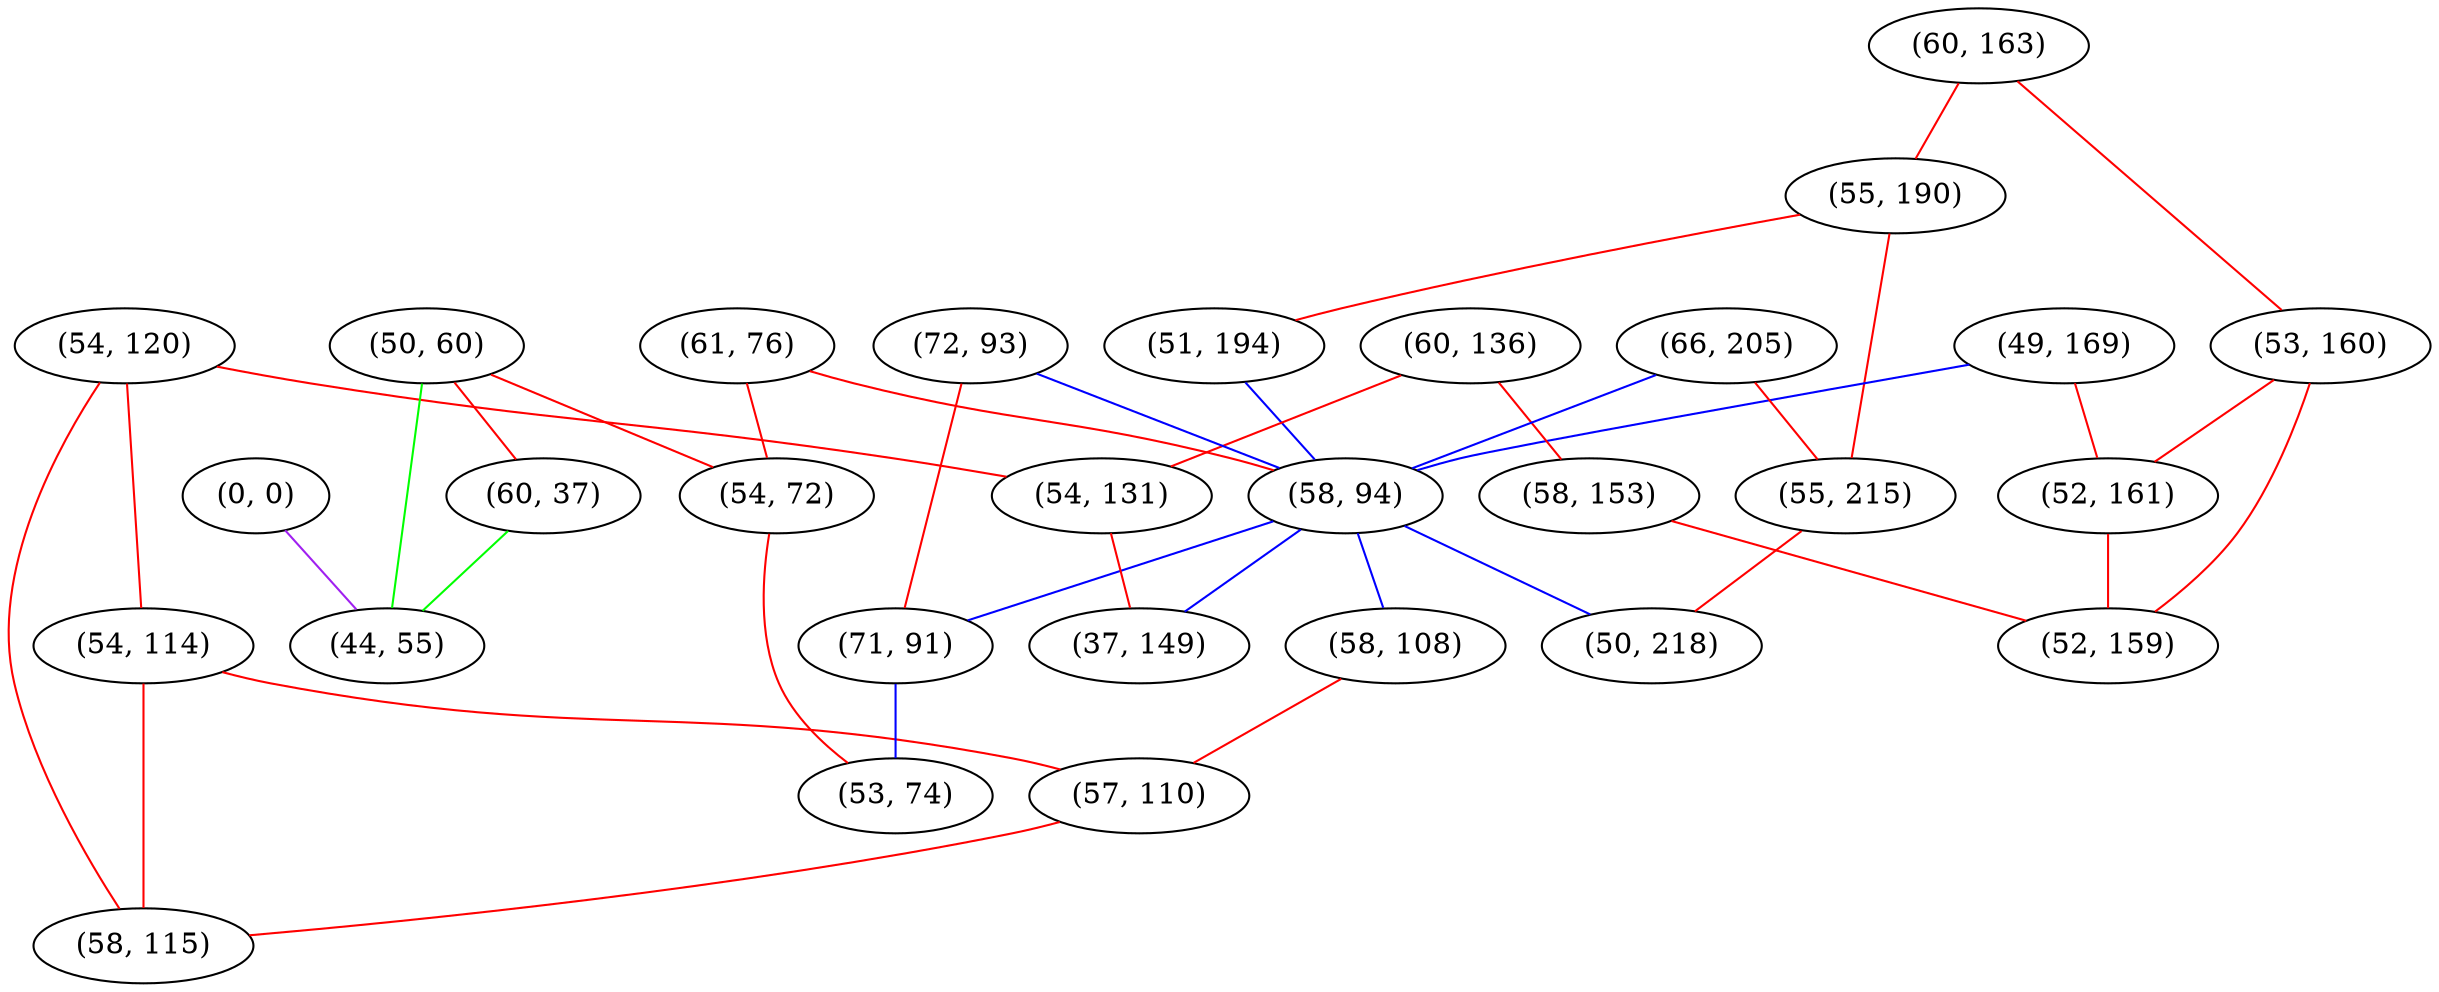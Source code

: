 graph "" {
"(54, 120)";
"(60, 163)";
"(61, 76)";
"(50, 60)";
"(55, 190)";
"(49, 169)";
"(51, 194)";
"(60, 136)";
"(66, 205)";
"(54, 114)";
"(72, 93)";
"(58, 94)";
"(58, 108)";
"(58, 153)";
"(60, 37)";
"(0, 0)";
"(53, 160)";
"(71, 91)";
"(52, 161)";
"(55, 215)";
"(57, 110)";
"(54, 72)";
"(54, 131)";
"(52, 159)";
"(50, 218)";
"(37, 149)";
"(53, 74)";
"(44, 55)";
"(58, 115)";
"(54, 120)" -- "(54, 131)"  [color=red, key=0, weight=1];
"(54, 120)" -- "(54, 114)"  [color=red, key=0, weight=1];
"(54, 120)" -- "(58, 115)"  [color=red, key=0, weight=1];
"(60, 163)" -- "(55, 190)"  [color=red, key=0, weight=1];
"(60, 163)" -- "(53, 160)"  [color=red, key=0, weight=1];
"(61, 76)" -- "(58, 94)"  [color=red, key=0, weight=1];
"(61, 76)" -- "(54, 72)"  [color=red, key=0, weight=1];
"(50, 60)" -- "(60, 37)"  [color=red, key=0, weight=1];
"(50, 60)" -- "(44, 55)"  [color=green, key=0, weight=2];
"(50, 60)" -- "(54, 72)"  [color=red, key=0, weight=1];
"(55, 190)" -- "(51, 194)"  [color=red, key=0, weight=1];
"(55, 190)" -- "(55, 215)"  [color=red, key=0, weight=1];
"(49, 169)" -- "(58, 94)"  [color=blue, key=0, weight=3];
"(49, 169)" -- "(52, 161)"  [color=red, key=0, weight=1];
"(51, 194)" -- "(58, 94)"  [color=blue, key=0, weight=3];
"(60, 136)" -- "(54, 131)"  [color=red, key=0, weight=1];
"(60, 136)" -- "(58, 153)"  [color=red, key=0, weight=1];
"(66, 205)" -- "(58, 94)"  [color=blue, key=0, weight=3];
"(66, 205)" -- "(55, 215)"  [color=red, key=0, weight=1];
"(54, 114)" -- "(57, 110)"  [color=red, key=0, weight=1];
"(54, 114)" -- "(58, 115)"  [color=red, key=0, weight=1];
"(72, 93)" -- "(71, 91)"  [color=red, key=0, weight=1];
"(72, 93)" -- "(58, 94)"  [color=blue, key=0, weight=3];
"(58, 94)" -- "(71, 91)"  [color=blue, key=0, weight=3];
"(58, 94)" -- "(50, 218)"  [color=blue, key=0, weight=3];
"(58, 94)" -- "(37, 149)"  [color=blue, key=0, weight=3];
"(58, 94)" -- "(58, 108)"  [color=blue, key=0, weight=3];
"(58, 108)" -- "(57, 110)"  [color=red, key=0, weight=1];
"(58, 153)" -- "(52, 159)"  [color=red, key=0, weight=1];
"(60, 37)" -- "(44, 55)"  [color=green, key=0, weight=2];
"(0, 0)" -- "(44, 55)"  [color=purple, key=0, weight=4];
"(53, 160)" -- "(52, 159)"  [color=red, key=0, weight=1];
"(53, 160)" -- "(52, 161)"  [color=red, key=0, weight=1];
"(71, 91)" -- "(53, 74)"  [color=blue, key=0, weight=3];
"(52, 161)" -- "(52, 159)"  [color=red, key=0, weight=1];
"(55, 215)" -- "(50, 218)"  [color=red, key=0, weight=1];
"(57, 110)" -- "(58, 115)"  [color=red, key=0, weight=1];
"(54, 72)" -- "(53, 74)"  [color=red, key=0, weight=1];
"(54, 131)" -- "(37, 149)"  [color=red, key=0, weight=1];
}
